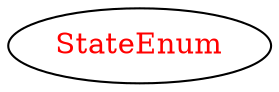 digraph dependencyGraph {
 concentrate=true;
 ranksep="2.0";
 rankdir="LR"; 
 splines="ortho";
"StateEnum" [fontcolor="red"];
}